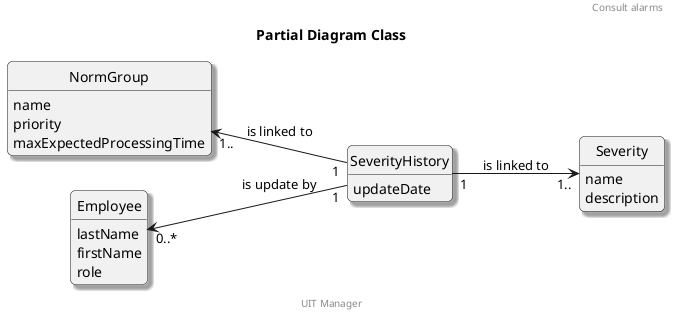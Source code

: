@startuml
title Partial Diagram Class
header Consult alarms
footer UIT Manager
skinparam monochrome true
skinparam linetype polyline
hide class circle
hide class stereotype
hide separator
hide empty members
skinparam shadowing true
skinparam roundcorner 10
left to right direction
skinparam ArrowThickness 1.
class NormGroup {
name
priority
maxExpectedProcessingTime
}
class Severity {
name
description
}
class SeverityHistory{
updateDate
}
class Employee {
lastName
firstName
role
}
NormGroup "1.." <-- "1" SeverityHistory: is linked to
SeverityHistory "1" --> "1.." Severity: is linked to
Employee "0..*" <-- "1" SeverityHistory: is update by
@enduml